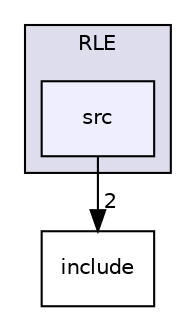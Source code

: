 digraph "RLE/src" {
  compound=true
  node [ fontsize="10", fontname="Helvetica"];
  edge [ labelfontsize="10", labelfontname="Helvetica"];
  subgraph clusterdir_be2daf81f4e1d15acd93fffb049e6c0e {
    graph [ bgcolor="#ddddee", pencolor="black", label="RLE" fontname="Helvetica", fontsize="10", URL="dir_be2daf81f4e1d15acd93fffb049e6c0e.html"]
  dir_5817f9a3fb115317dc7e5da450bc63e7 [shape=box, label="src", style="filled", fillcolor="#eeeeff", pencolor="black", URL="dir_5817f9a3fb115317dc7e5da450bc63e7.html"];
  }
  dir_0a9eb74fe8ce124114b85901bfdf6847 [shape=box label="include" URL="dir_0a9eb74fe8ce124114b85901bfdf6847.html"];
  dir_5817f9a3fb115317dc7e5da450bc63e7->dir_0a9eb74fe8ce124114b85901bfdf6847 [headlabel="2", labeldistance=1.5 headhref="dir_000006_000001.html"];
}
